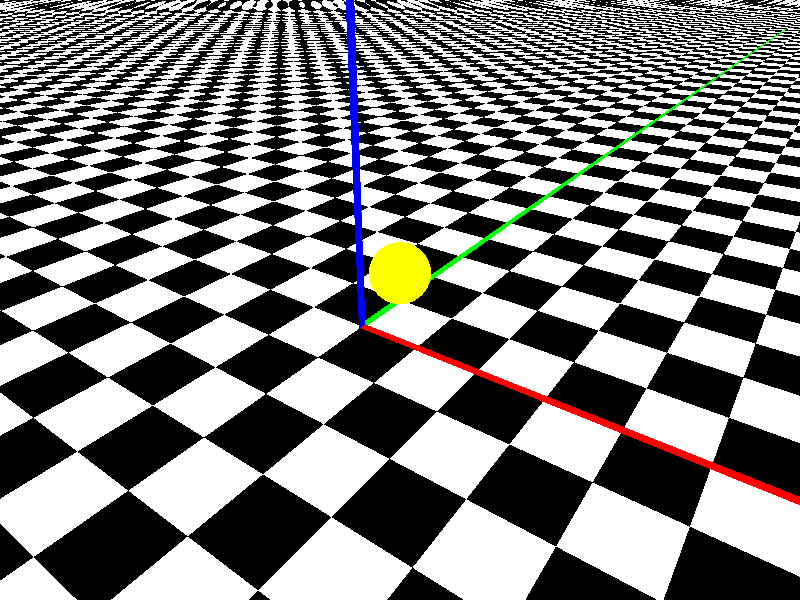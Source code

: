 #include "colors.inc"              
#declare lineLength = 50;
#declare lookAtRadius = 0.5;  
//#declare moveX = clock  ;      
#declare moveX = sin(2*pi*clock);
#declare moveZ = cos(2*pi*clock);
//#declare mainCamera = 
camera {
        location <5+moveX, 5, -6>
        look_at <0+moveX, 0, 0+moveZ>
}

light_source { <20, 20, -20> color White }
plane {
        y, 0
        pigment { checker color White color Black }
}                     

#declare xLine = cylinder { <0,0,0> <1,0,0> 0.05 pigment { color Red} };
#declare yLine = cylinder { <0,0,0> <0,1,0> 0.05 pigment { color Blue} };
#declare zLine = cylinder { <0,0,0> <0,0,1> 0.05 pigment { color Green} };
                                              
object { xLine transform { scale <lineLength,0,0> } }
object { yLine transform { scale <0,lineLength,0> } }
object { zLine transform { scale <0,0,lineLength> } }      

// create a sphere shape
sphere { <0, 0, 0>  lookAtRadius
  // scale <1,2,1> // <= Note: Spheres can become ellipses by uneven scaling
        texture {
                pigment { color Yellow }
                normal { bumps 0.5 scale 0.1 }
                finish { phong 1 }
                rotate <0,-clock*360,0>
        }          
        translate <0,lookAtRadius,0>       
        translate <moveX,0,0+moveZ>
}              
